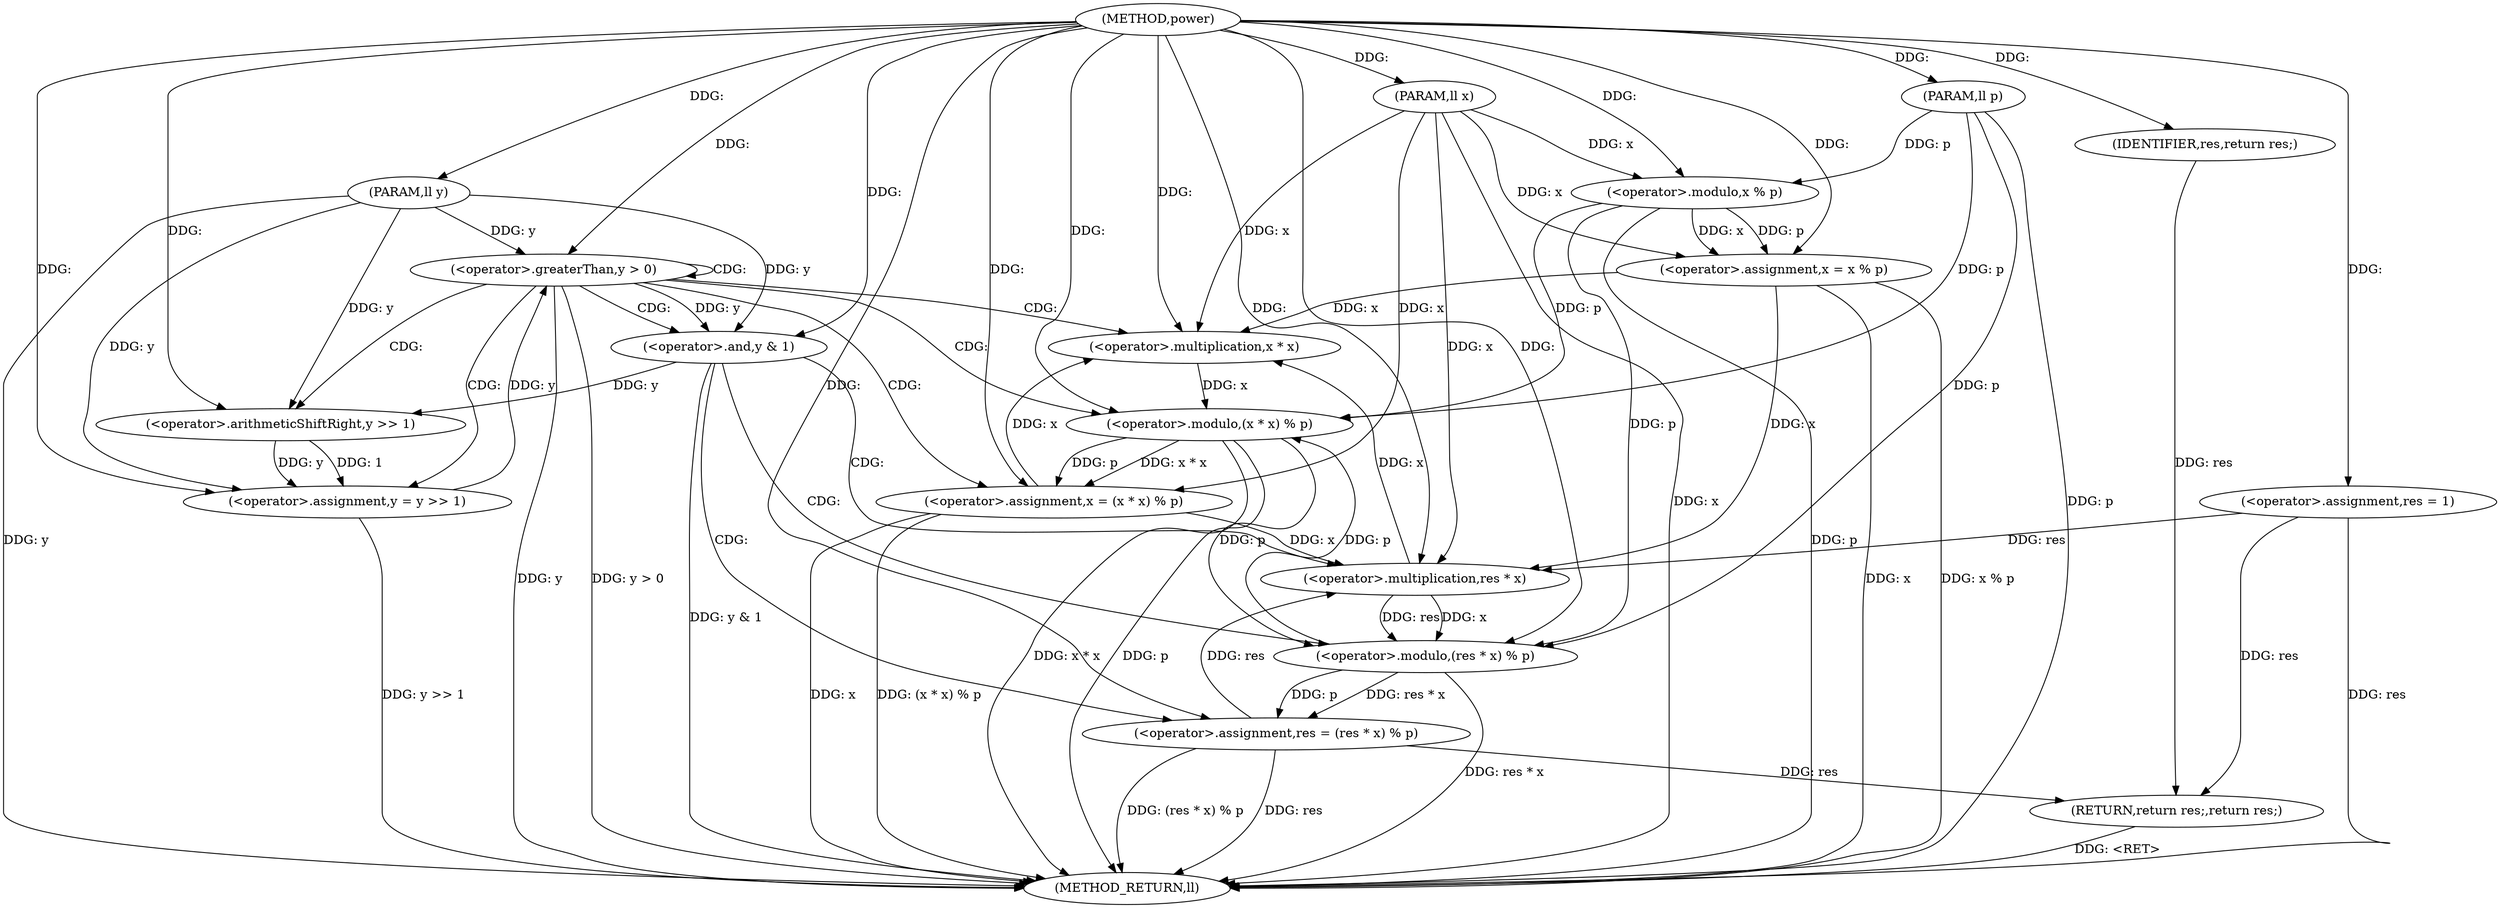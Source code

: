 digraph "power" {  
"1000175" [label = "(METHOD,power)" ]
"1000219" [label = "(METHOD_RETURN,ll)" ]
"1000176" [label = "(PARAM,ll x)" ]
"1000177" [label = "(PARAM,ll y)" ]
"1000178" [label = "(PARAM,ll p)" ]
"1000181" [label = "(<operator>.assignment,res = 1)" ]
"1000184" [label = "(<operator>.assignment,x = x % p)" ]
"1000217" [label = "(RETURN,return res;,return res;)" ]
"1000190" [label = "(<operator>.greaterThan,y > 0)" ]
"1000218" [label = "(IDENTIFIER,res,return res;)" ]
"1000186" [label = "(<operator>.modulo,x % p)" ]
"1000205" [label = "(<operator>.assignment,y = y >> 1)" ]
"1000210" [label = "(<operator>.assignment,x = (x * x) % p)" ]
"1000195" [label = "(<operator>.and,y & 1)" ]
"1000198" [label = "(<operator>.assignment,res = (res * x) % p)" ]
"1000207" [label = "(<operator>.arithmeticShiftRight,y >> 1)" ]
"1000212" [label = "(<operator>.modulo,(x * x) % p)" ]
"1000200" [label = "(<operator>.modulo,(res * x) % p)" ]
"1000213" [label = "(<operator>.multiplication,x * x)" ]
"1000201" [label = "(<operator>.multiplication,res * x)" ]
  "1000217" -> "1000219"  [ label = "DDG: <RET>"] 
  "1000176" -> "1000219"  [ label = "DDG: x"] 
  "1000177" -> "1000219"  [ label = "DDG: y"] 
  "1000178" -> "1000219"  [ label = "DDG: p"] 
  "1000181" -> "1000219"  [ label = "DDG: res"] 
  "1000184" -> "1000219"  [ label = "DDG: x"] 
  "1000186" -> "1000219"  [ label = "DDG: p"] 
  "1000184" -> "1000219"  [ label = "DDG: x % p"] 
  "1000190" -> "1000219"  [ label = "DDG: y"] 
  "1000190" -> "1000219"  [ label = "DDG: y > 0"] 
  "1000195" -> "1000219"  [ label = "DDG: y & 1"] 
  "1000198" -> "1000219"  [ label = "DDG: res"] 
  "1000200" -> "1000219"  [ label = "DDG: res * x"] 
  "1000198" -> "1000219"  [ label = "DDG: (res * x) % p"] 
  "1000205" -> "1000219"  [ label = "DDG: y >> 1"] 
  "1000210" -> "1000219"  [ label = "DDG: x"] 
  "1000212" -> "1000219"  [ label = "DDG: x * x"] 
  "1000212" -> "1000219"  [ label = "DDG: p"] 
  "1000210" -> "1000219"  [ label = "DDG: (x * x) % p"] 
  "1000175" -> "1000176"  [ label = "DDG: "] 
  "1000175" -> "1000177"  [ label = "DDG: "] 
  "1000175" -> "1000178"  [ label = "DDG: "] 
  "1000175" -> "1000181"  [ label = "DDG: "] 
  "1000186" -> "1000184"  [ label = "DDG: p"] 
  "1000186" -> "1000184"  [ label = "DDG: x"] 
  "1000218" -> "1000217"  [ label = "DDG: res"] 
  "1000181" -> "1000217"  [ label = "DDG: res"] 
  "1000198" -> "1000217"  [ label = "DDG: res"] 
  "1000176" -> "1000184"  [ label = "DDG: x"] 
  "1000175" -> "1000184"  [ label = "DDG: "] 
  "1000175" -> "1000218"  [ label = "DDG: "] 
  "1000176" -> "1000186"  [ label = "DDG: x"] 
  "1000175" -> "1000186"  [ label = "DDG: "] 
  "1000178" -> "1000186"  [ label = "DDG: p"] 
  "1000205" -> "1000190"  [ label = "DDG: y"] 
  "1000177" -> "1000190"  [ label = "DDG: y"] 
  "1000175" -> "1000190"  [ label = "DDG: "] 
  "1000207" -> "1000205"  [ label = "DDG: 1"] 
  "1000207" -> "1000205"  [ label = "DDG: y"] 
  "1000212" -> "1000210"  [ label = "DDG: p"] 
  "1000212" -> "1000210"  [ label = "DDG: x * x"] 
  "1000200" -> "1000198"  [ label = "DDG: res * x"] 
  "1000200" -> "1000198"  [ label = "DDG: p"] 
  "1000177" -> "1000205"  [ label = "DDG: y"] 
  "1000175" -> "1000205"  [ label = "DDG: "] 
  "1000176" -> "1000210"  [ label = "DDG: x"] 
  "1000175" -> "1000210"  [ label = "DDG: "] 
  "1000190" -> "1000195"  [ label = "DDG: y"] 
  "1000177" -> "1000195"  [ label = "DDG: y"] 
  "1000175" -> "1000195"  [ label = "DDG: "] 
  "1000175" -> "1000198"  [ label = "DDG: "] 
  "1000195" -> "1000207"  [ label = "DDG: y"] 
  "1000177" -> "1000207"  [ label = "DDG: y"] 
  "1000175" -> "1000207"  [ label = "DDG: "] 
  "1000213" -> "1000212"  [ label = "DDG: x"] 
  "1000186" -> "1000212"  [ label = "DDG: p"] 
  "1000200" -> "1000212"  [ label = "DDG: p"] 
  "1000178" -> "1000212"  [ label = "DDG: p"] 
  "1000175" -> "1000212"  [ label = "DDG: "] 
  "1000201" -> "1000200"  [ label = "DDG: res"] 
  "1000201" -> "1000200"  [ label = "DDG: x"] 
  "1000186" -> "1000200"  [ label = "DDG: p"] 
  "1000212" -> "1000200"  [ label = "DDG: p"] 
  "1000178" -> "1000200"  [ label = "DDG: p"] 
  "1000175" -> "1000200"  [ label = "DDG: "] 
  "1000184" -> "1000213"  [ label = "DDG: x"] 
  "1000201" -> "1000213"  [ label = "DDG: x"] 
  "1000210" -> "1000213"  [ label = "DDG: x"] 
  "1000176" -> "1000213"  [ label = "DDG: x"] 
  "1000175" -> "1000213"  [ label = "DDG: "] 
  "1000181" -> "1000201"  [ label = "DDG: res"] 
  "1000198" -> "1000201"  [ label = "DDG: res"] 
  "1000175" -> "1000201"  [ label = "DDG: "] 
  "1000184" -> "1000201"  [ label = "DDG: x"] 
  "1000210" -> "1000201"  [ label = "DDG: x"] 
  "1000176" -> "1000201"  [ label = "DDG: x"] 
  "1000190" -> "1000210"  [ label = "CDG: "] 
  "1000190" -> "1000207"  [ label = "CDG: "] 
  "1000190" -> "1000205"  [ label = "CDG: "] 
  "1000190" -> "1000190"  [ label = "CDG: "] 
  "1000190" -> "1000195"  [ label = "CDG: "] 
  "1000190" -> "1000213"  [ label = "CDG: "] 
  "1000190" -> "1000212"  [ label = "CDG: "] 
  "1000195" -> "1000200"  [ label = "CDG: "] 
  "1000195" -> "1000201"  [ label = "CDG: "] 
  "1000195" -> "1000198"  [ label = "CDG: "] 
}
